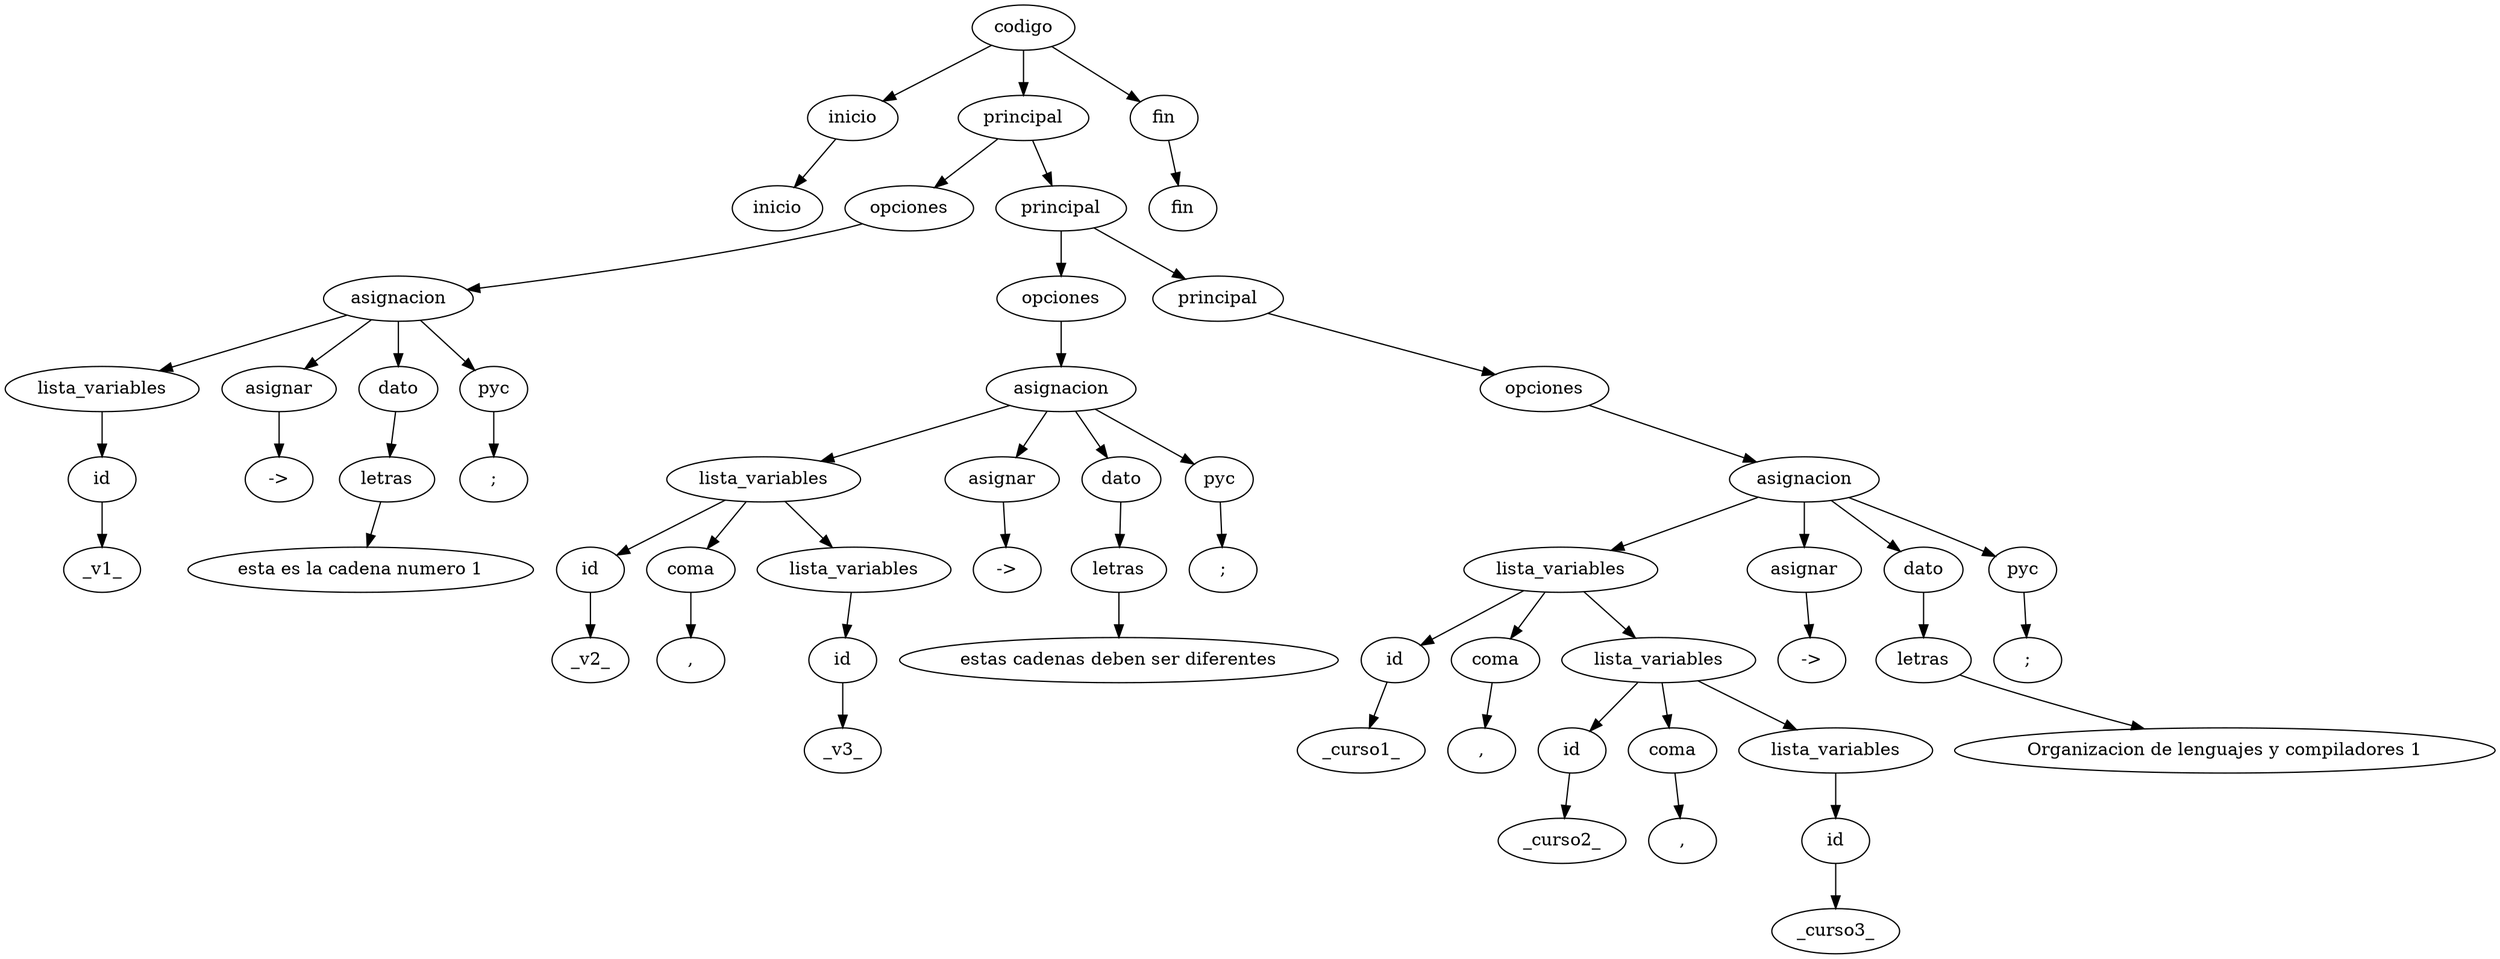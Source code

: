Digraph Arbol_Sintactico{

node0[label = "codigo"];
node0 -> node00
node00[label = "inicio"];
node00c[label = "inicio"];
node00 -> node00c
node0 -> node01
node01[label = "principal"];
node01 -> node010
node010[label = "opciones"];
node010 -> node0100
node0100[label = "asignacion"];
node0100 -> node01000
node01000[label = "lista_variables"];
node01000 -> node010000
node010000[label = "id"];
node010000c[label = "_v1_"];
node010000 -> node010000c
node0100 -> node01001
node01001[label = "asignar"];
node01001c[label = "->"];
node01001 -> node01001c
node0100 -> node01002
node01002[label = "dato"];
node01002 -> node010020
node010020[label = "letras"];
node010020c[label = "esta es la cadena numero 1"];
node010020 -> node010020c
node0100 -> node01003
node01003[label = "pyc"];
node01003c[label = ";"];
node01003 -> node01003c
node01 -> node011
node011[label = "principal"];
node011 -> node0110
node0110[label = "opciones"];
node0110 -> node01100
node01100[label = "asignacion"];
node01100 -> node011000
node011000[label = "lista_variables"];
node011000 -> node0110000
node0110000[label = "id"];
node0110000c[label = "_v2_"];
node0110000 -> node0110000c
node011000 -> node0110001
node0110001[label = "coma"];
node0110001c[label = ","];
node0110001 -> node0110001c
node011000 -> node0110002
node0110002[label = "lista_variables"];
node0110002 -> node01100020
node01100020[label = "id"];
node01100020c[label = "_v3_"];
node01100020 -> node01100020c
node01100 -> node011001
node011001[label = "asignar"];
node011001c[label = "->"];
node011001 -> node011001c
node01100 -> node011002
node011002[label = "dato"];
node011002 -> node0110020
node0110020[label = "letras"];
node0110020c[label = "estas cadenas deben ser diferentes"];
node0110020 -> node0110020c
node01100 -> node011003
node011003[label = "pyc"];
node011003c[label = ";"];
node011003 -> node011003c
node011 -> node0111
node0111[label = "principal"];
node0111 -> node01110
node01110[label = "opciones"];
node01110 -> node011100
node011100[label = "asignacion"];
node011100 -> node0111000
node0111000[label = "lista_variables"];
node0111000 -> node01110000
node01110000[label = "id"];
node01110000c[label = "_curso1_"];
node01110000 -> node01110000c
node0111000 -> node01110001
node01110001[label = "coma"];
node01110001c[label = ","];
node01110001 -> node01110001c
node0111000 -> node01110002
node01110002[label = "lista_variables"];
node01110002 -> node011100020
node011100020[label = "id"];
node011100020c[label = "_curso2_"];
node011100020 -> node011100020c
node01110002 -> node011100021
node011100021[label = "coma"];
node011100021c[label = ","];
node011100021 -> node011100021c
node01110002 -> node011100022
node011100022[label = "lista_variables"];
node011100022 -> node0111000220
node0111000220[label = "id"];
node0111000220c[label = "_curso3_"];
node0111000220 -> node0111000220c
node011100 -> node0111001
node0111001[label = "asignar"];
node0111001c[label = "->"];
node0111001 -> node0111001c
node011100 -> node0111002
node0111002[label = "dato"];
node0111002 -> node01110020
node01110020[label = "letras"];
node01110020c[label = "Organizacion de lenguajes y compiladores 1"];
node01110020 -> node01110020c
node011100 -> node0111003
node0111003[label = "pyc"];
node0111003c[label = ";"];
node0111003 -> node0111003c
node0 -> node02
node02[label = "fin"];
node02c[label = "fin"];
node02 -> node02c


}